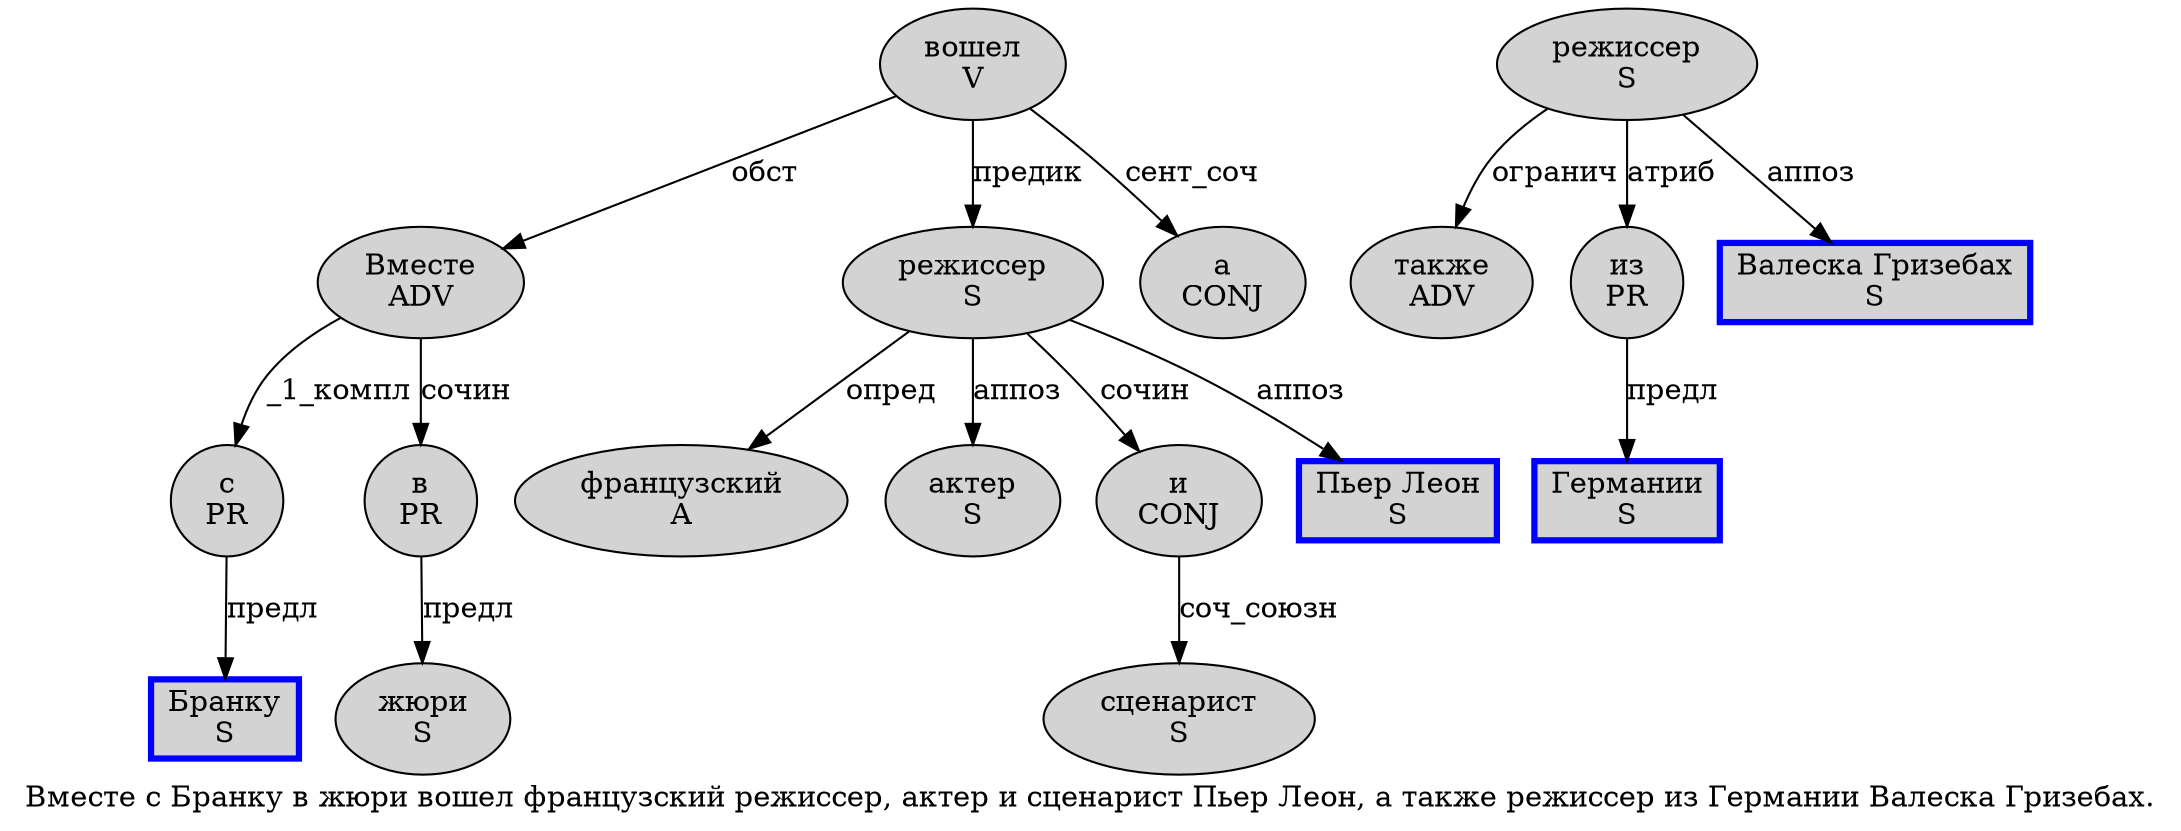 digraph SENTENCE_580 {
	graph [label="Вместе с Бранку в жюри вошел французский режиссер, актер и сценарист Пьер Леон, а также режиссер из Германии Валеска Гризебах."]
	node [style=filled]
		0 [label="Вместе
ADV" color="" fillcolor=lightgray penwidth=1 shape=ellipse]
		1 [label="с
PR" color="" fillcolor=lightgray penwidth=1 shape=ellipse]
		2 [label="Бранку
S" color=blue fillcolor=lightgray penwidth=3 shape=box]
		3 [label="в
PR" color="" fillcolor=lightgray penwidth=1 shape=ellipse]
		4 [label="жюри
S" color="" fillcolor=lightgray penwidth=1 shape=ellipse]
		5 [label="вошел
V" color="" fillcolor=lightgray penwidth=1 shape=ellipse]
		6 [label="французский
A" color="" fillcolor=lightgray penwidth=1 shape=ellipse]
		7 [label="режиссер
S" color="" fillcolor=lightgray penwidth=1 shape=ellipse]
		9 [label="актер
S" color="" fillcolor=lightgray penwidth=1 shape=ellipse]
		10 [label="и
CONJ" color="" fillcolor=lightgray penwidth=1 shape=ellipse]
		11 [label="сценарист
S" color="" fillcolor=lightgray penwidth=1 shape=ellipse]
		12 [label="Пьер Леон
S" color=blue fillcolor=lightgray penwidth=3 shape=box]
		14 [label="а
CONJ" color="" fillcolor=lightgray penwidth=1 shape=ellipse]
		15 [label="также
ADV" color="" fillcolor=lightgray penwidth=1 shape=ellipse]
		16 [label="режиссер
S" color="" fillcolor=lightgray penwidth=1 shape=ellipse]
		17 [label="из
PR" color="" fillcolor=lightgray penwidth=1 shape=ellipse]
		18 [label="Германии
S" color=blue fillcolor=lightgray penwidth=3 shape=box]
		19 [label="Валеска Гризебах
S" color=blue fillcolor=lightgray penwidth=3 shape=box]
			10 -> 11 [label="соч_союзн"]
			7 -> 6 [label="опред"]
			7 -> 9 [label="аппоз"]
			7 -> 10 [label="сочин"]
			7 -> 12 [label="аппоз"]
			1 -> 2 [label="предл"]
			0 -> 1 [label="_1_компл"]
			0 -> 3 [label="сочин"]
			16 -> 15 [label="огранич"]
			16 -> 17 [label="атриб"]
			16 -> 19 [label="аппоз"]
			17 -> 18 [label="предл"]
			3 -> 4 [label="предл"]
			5 -> 0 [label="обст"]
			5 -> 7 [label="предик"]
			5 -> 14 [label="сент_соч"]
}